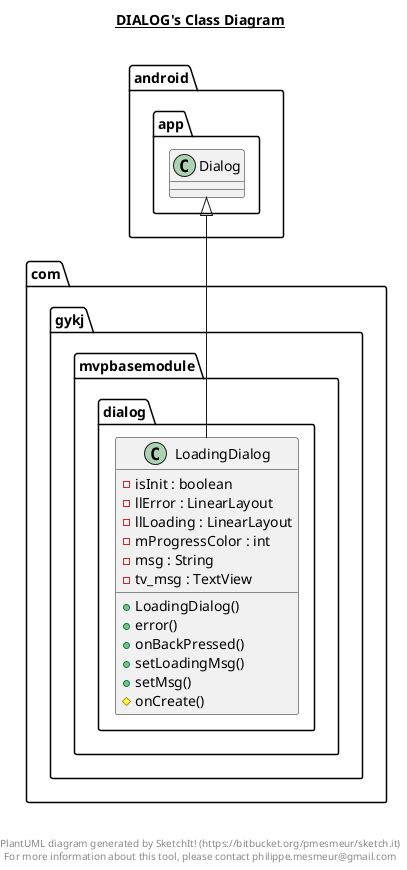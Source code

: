 @startuml

title __DIALOG's Class Diagram__\n

  namespace com.gykj.mvpbasemodule {
    namespace dialog {
      class com.gykj.mvpbasemodule.dialog.LoadingDialog {
          - isInit : boolean
          - llError : LinearLayout
          - llLoading : LinearLayout
          - mProgressColor : int
          - msg : String
          - tv_msg : TextView
          + LoadingDialog()
          + error()
          + onBackPressed()
          + setLoadingMsg()
          + setMsg()
          # onCreate()
      }
    }
  }
  

  com.gykj.mvpbasemodule.dialog.LoadingDialog -up-|> android.app.Dialog


right footer


PlantUML diagram generated by SketchIt! (https://bitbucket.org/pmesmeur/sketch.it)
For more information about this tool, please contact philippe.mesmeur@gmail.com
endfooter

@enduml
